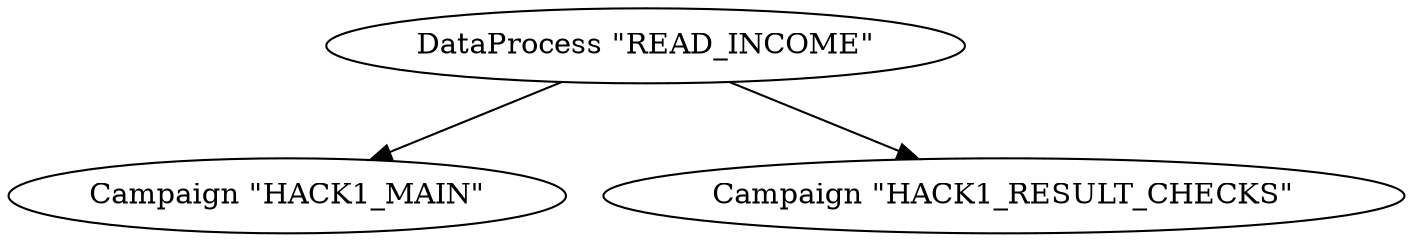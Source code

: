 // READ_INCOME analysis
digraph {
	7 [label="DataProcess \"READ_INCOME\""]
	0 [label="Campaign \"HACK1_MAIN\""]
	1 [label="Campaign \"HACK1_RESULT_CHECKS\""]
	7 -> 1
	7 -> 0
}

